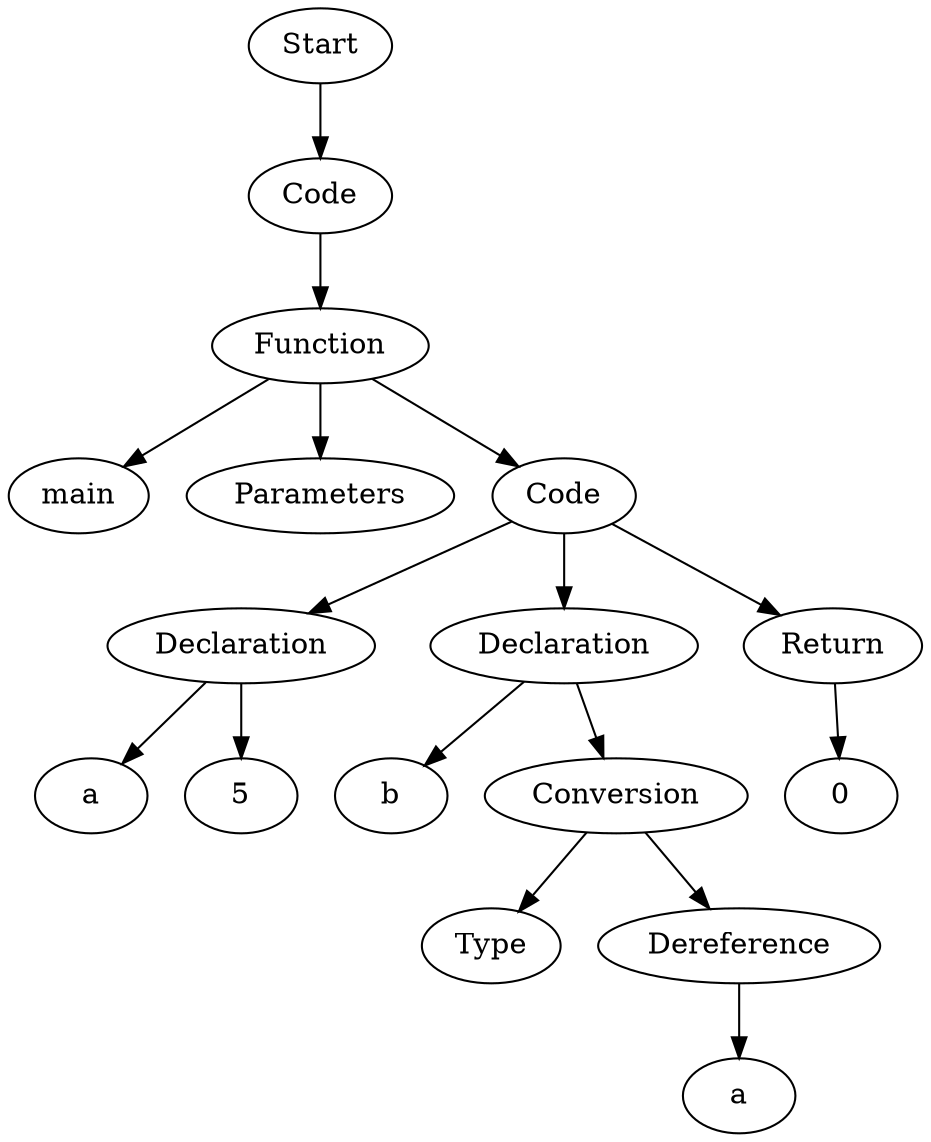 digraph AST {
  "132575288327712" [label="Start"];
  "132575288327712" -> "132575288325984";
  "132575288325984" [label="Code"];
  "132575288325984" -> "132575288317104";
  "132575288317104" [label="Function"];
  "132575288317104" -> "132575288410560";
  "132575288317104" -> "132575288414160";
  "132575288317104" -> "132575288414304";
  "132575288410560" [label="main"];
  "132575288414160" [label="Parameters"];
  "132575288414304" [label="Code"];
  "132575288414304" -> "132575288412720";
  "132575288414304" -> "132575288411040";
  "132575288414304" -> "132575288415216";
  "132575288412720" [label="Declaration"];
  "132575288412720" -> "132575288411088";
  "132575288412720" -> "132575288411136";
  "132575288411088" [label="a"];
  "132575288411136" [label="5"];
  "132575288411040" [label="Declaration"];
  "132575288411040" -> "132575288414592";
  "132575288411040" -> "132575288414736";
  "132575288414592" [label="b"];
  "132575288414736" [label="Conversion"];
  "132575288414736" -> "132575288415024";
  "132575288414736" -> "132575288415168";
  "132575288415024" [label="Type"];
  "132575288415168" [label="Dereference"];
  "132575288415168" -> "132575288415360";
  "132575288415360" [label="a"];
  "132575288415216" [label="Return"];
  "132575288415216" -> "132575288415552";
  "132575288415552" [label="0"];
}
